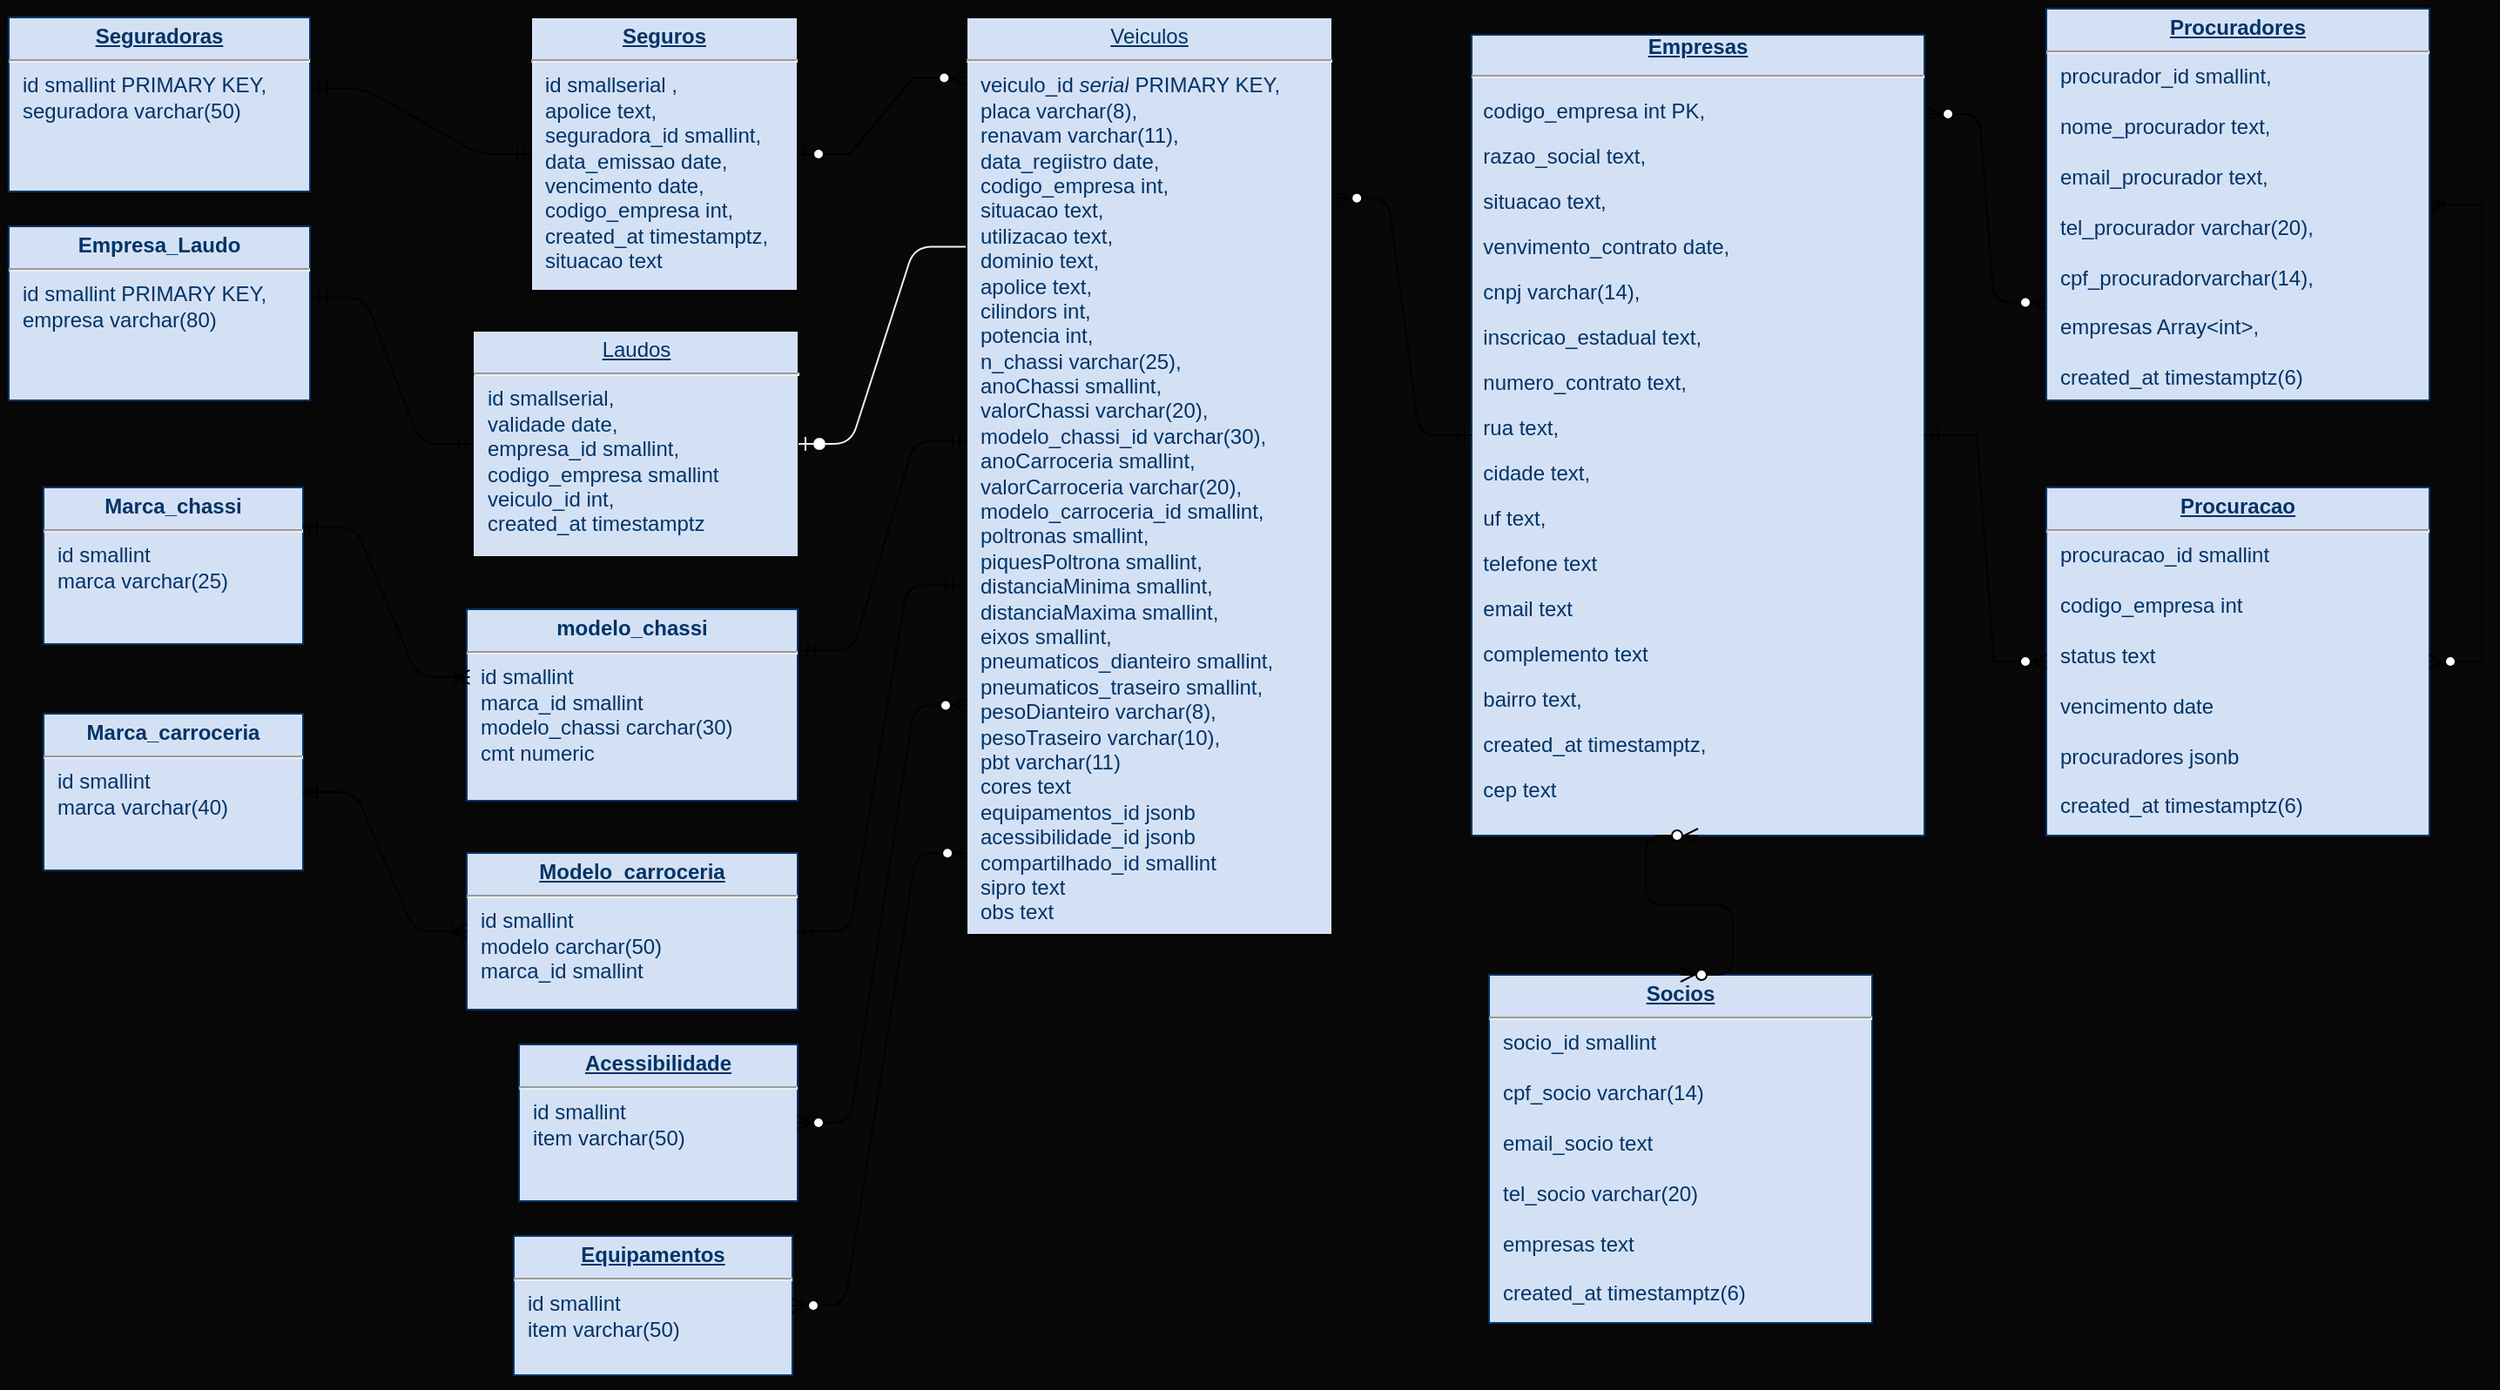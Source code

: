 <mxfile version="15.7.3" type="device"><diagram name="Page-1" id="efa7a0a1-bf9b-a30e-e6df-94a7791c09e9"><mxGraphModel dx="1089" dy="1084" grid="1" gridSize="10" guides="1" tooltips="1" connect="1" arrows="1" fold="1" page="1" pageScale="1" pageWidth="826" pageHeight="1169" background="#080808" math="0" shadow="0"><root><mxCell id="0"/><mxCell id="1" parent="0"/><mxCell id="24" value="&lt;p style=&quot;margin: 0px ; margin-top: 4px ; text-align: center ; text-decoration: underline&quot;&gt;Laudos&lt;/p&gt;&lt;hr&gt;&lt;p style=&quot;margin: 0px ; margin-left: 8px&quot;&gt;id smallserial,&lt;/p&gt;&lt;p style=&quot;margin: 0px ; margin-left: 8px&quot;&gt;validade date,&lt;/p&gt;&lt;p style=&quot;margin: 0px ; margin-left: 8px&quot;&gt;empresa_id smallint,&lt;br&gt;&lt;/p&gt;&lt;p style=&quot;margin: 0px ; margin-left: 8px&quot;&gt;codigo_empresa smallint&lt;/p&gt;&lt;p style=&quot;margin: 0px ; margin-left: 8px&quot;&gt;veiculo_id int,&lt;/p&gt;&lt;p style=&quot;margin: 0px ; margin-left: 8px&quot;&gt;created_at timestamptz&lt;/p&gt;" style="verticalAlign=top;align=left;overflow=fill;fontSize=12;fontFamily=Helvetica;html=1;strokeColor=#000000;shadow=1;fillColor=#D4E1F5;fontColor=#003366;comic=0;" parent="1" vertex="1"><mxGeometry x="416.5" y="260" width="187" height="130" as="geometry"/></mxCell><mxCell id="mA-FU6MCjYA-LWUzOo4A-114" value="&lt;p style=&quot;margin: 4px 0px 0px ; text-align: center&quot;&gt;&lt;strong&gt;Empresa_Laudo&lt;/strong&gt;&lt;/p&gt;&lt;hr&gt;&lt;p style=&quot;margin: 0px ; margin-left: 8px&quot;&gt;id smallint PRIMARY KEY,&lt;/p&gt;&lt;p style=&quot;margin: 0px ; margin-left: 8px&quot;&gt;empresa varchar(80)&lt;/p&gt;&lt;p style=&quot;margin: 0px ; margin-left: 8px&quot;&gt;&lt;br&gt;&lt;/p&gt;&lt;p style=&quot;margin: 0px ; margin-left: 8px&quot;&gt;&lt;br&gt;&lt;/p&gt;" style="verticalAlign=top;align=left;overflow=fill;fontSize=12;fontFamily=Helvetica;html=1;strokeColor=#003366;shadow=1;fillColor=#D4E1F5;fontColor=#003366" parent="1" vertex="1"><mxGeometry x="150" y="200" width="173" height="100" as="geometry"/></mxCell><mxCell id="mA-FU6MCjYA-LWUzOo4A-115" value="&lt;p style=&quot;margin: 4px 0px 0px ; text-align: center ; text-decoration: underline ; line-height: 60%&quot;&gt;&lt;b&gt;&lt;font style=&quot;font-size: 12px&quot;&gt;Empresas&lt;/font&gt;&lt;/b&gt;&lt;/p&gt;&lt;p&gt;&lt;/p&gt;&lt;hr&gt;&lt;p&gt;&lt;/p&gt;&lt;p style=&quot;margin: 0px 0px 0px 8px&quot;&gt;&lt;/p&gt;&lt;p class=&quot;MsoNormal&quot; style=&quot;margin-bottom: 0cm ; margin-bottom: 0.0pt ; line-height: normal&quot;&gt;&amp;nbsp; codigo_empresa&amp;nbsp;&lt;span&gt;int PK,&lt;/span&gt;&lt;span&gt;&amp;nbsp;&amp;nbsp;&lt;/span&gt;&lt;/p&gt;&lt;p class=&quot;MsoNormal&quot; style=&quot;margin-bottom: 0cm ; margin-bottom: 0.0pt ; line-height: normal&quot;&gt;&amp;nbsp; razao_social text,&lt;/p&gt;&lt;p class=&quot;MsoNormal&quot; style=&quot;margin-bottom: 0cm ; margin-bottom: 0.0pt ; line-height: normal&quot;&gt;&amp;nbsp; situacao text,&lt;/p&gt;&lt;p class=&quot;MsoNormal&quot; style=&quot;margin-bottom: 0cm ; margin-bottom: 0.0pt ; line-height: normal&quot;&gt;&amp;nbsp; venvimento_contrato date,&lt;/p&gt;&lt;p class=&quot;MsoNormal&quot; style=&quot;margin-bottom: 0cm ; margin-bottom: 0.0pt ; line-height: normal&quot;&gt;&amp;nbsp; cnpj varchar(14),&lt;/p&gt;&lt;p class=&quot;MsoNormal&quot; style=&quot;margin-bottom: 0cm ; margin-bottom: 0.0pt ; line-height: normal&quot;&gt;&amp;nbsp; inscricao_estadual text,&lt;/p&gt;&lt;p class=&quot;MsoNormal&quot; style=&quot;margin-bottom: 0cm ; margin-bottom: 0.0pt ; line-height: normal&quot;&gt;&amp;nbsp; numero_contrato text,&lt;/p&gt;&lt;p class=&quot;MsoNormal&quot; style=&quot;margin-bottom: 0cm ; margin-bottom: 0.0pt ; line-height: normal&quot;&gt;&amp;nbsp; rua text,&lt;/p&gt;&lt;p class=&quot;MsoNormal&quot; style=&quot;margin-bottom: 0cm ; margin-bottom: 0.0pt ; line-height: normal&quot;&gt;&amp;nbsp; cidade text,&lt;/p&gt;&lt;p class=&quot;MsoNormal&quot; style=&quot;margin-bottom: 0cm ; margin-bottom: 0.0pt ; line-height: normal&quot;&gt;&amp;nbsp; uf text,&lt;/p&gt;&lt;p class=&quot;MsoNormal&quot; style=&quot;margin-bottom: 0cm ; margin-bottom: 0.0pt ; line-height: normal&quot;&gt;&amp;nbsp; telefone text&lt;/p&gt;&lt;p class=&quot;MsoNormal&quot; style=&quot;margin-bottom: 0cm ; margin-bottom: 0.0pt ; line-height: normal&quot;&gt;&amp;nbsp; email text&lt;/p&gt;&lt;p class=&quot;MsoNormal&quot; style=&quot;margin-bottom: 0cm ; margin-bottom: 0.0pt ; line-height: normal&quot;&gt;&amp;nbsp; complemento text&lt;/p&gt;&lt;p class=&quot;MsoNormal&quot; style=&quot;margin-bottom: 0cm ; margin-bottom: 0.0pt ; line-height: normal&quot;&gt;&amp;nbsp; bairro text,&lt;/p&gt;&lt;p class=&quot;MsoNormal&quot; style=&quot;margin-bottom: 0cm ; margin-bottom: 0.0pt ; line-height: normal&quot;&gt;&amp;nbsp; created_at timestamptz,&lt;/p&gt;&lt;p class=&quot;MsoNormal&quot; style=&quot;margin-bottom: 0cm ; margin-bottom: 0.0pt ; line-height: normal&quot;&gt;&amp;nbsp; cep text&lt;/p&gt;&lt;p class=&quot;MsoNormal&quot; style=&quot;margin-bottom: 0cm ; margin-bottom: 0.0pt ; line-height: normal&quot;&gt;&lt;br&gt;&lt;/p&gt;" style="verticalAlign=top;align=left;overflow=fill;fontSize=12;fontFamily=Helvetica;html=1;strokeColor=#003366;shadow=1;fillColor=#D4E1F5;fontColor=#003366" parent="1" vertex="1"><mxGeometry x="990" y="90" width="260" height="460" as="geometry"/></mxCell><mxCell id="mA-FU6MCjYA-LWUzOo4A-118" value="&lt;p style=&quot;margin: 4px 0px 0px ; text-align: center&quot;&gt;&lt;strong&gt;modelo_chassi&lt;/strong&gt;&lt;/p&gt;&lt;hr&gt;&lt;p style=&quot;margin: 0px ; margin-left: 8px&quot;&gt;id smallint&lt;/p&gt;&lt;p style=&quot;margin: 0px ; margin-left: 8px&quot;&gt;marca_id smallint&lt;/p&gt;&lt;p style=&quot;margin: 0px ; margin-left: 8px&quot;&gt;modelo_chassi carchar(30)&lt;/p&gt;&lt;p style=&quot;margin: 0px ; margin-left: 8px&quot;&gt;cmt numeric&lt;/p&gt;" style="verticalAlign=top;align=left;overflow=fill;fontSize=12;fontFamily=Helvetica;html=1;strokeColor=#003366;shadow=1;fillColor=#D4E1F5;fontColor=#003366" parent="1" vertex="1"><mxGeometry x="413" y="420" width="190" height="110" as="geometry"/></mxCell><mxCell id="mA-FU6MCjYA-LWUzOo4A-120" value="" style="edgeStyle=entityRelationEdgeStyle;fontSize=12;html=1;endArrow=ERmandOne;startArrow=ERmandOne;entryX=0;entryY=0.462;entryDx=0;entryDy=0;entryPerimeter=0;exitX=1.009;exitY=0.216;exitDx=0;exitDy=0;exitPerimeter=0;" parent="1" source="mA-FU6MCjYA-LWUzOo4A-118" target="-bVfGDKQqrNFlArXbx4R-29" edge="1"><mxGeometry width="100" height="100" relative="1" as="geometry"><mxPoint x="290" y="920" as="sourcePoint"/><mxPoint x="703.536" y="342.6" as="targetPoint"/></mxGeometry></mxCell><mxCell id="mA-FU6MCjYA-LWUzOo4A-121" value="&lt;p style=&quot;margin: 0px ; margin-top: 4px ; text-align: center ; text-decoration: underline&quot;&gt;&lt;strong&gt;Modelo_carroceria&lt;/strong&gt;&lt;/p&gt;&lt;hr&gt;&lt;p style=&quot;margin: 0px 0px 0px 8px&quot;&gt;id smallint&lt;/p&gt;&lt;p style=&quot;margin: 0px 0px 0px 8px&quot;&gt;modelo carchar(50)&lt;br&gt;&lt;/p&gt;&lt;p style=&quot;margin: 0px 0px 0px 8px&quot;&gt;marca_id smallint&lt;/p&gt;&lt;p style=&quot;margin: 0px 0px 0px 8px&quot;&gt;&lt;br&gt;&lt;/p&gt;" style="verticalAlign=top;align=left;overflow=fill;fontSize=12;fontFamily=Helvetica;html=1;strokeColor=#003366;shadow=1;fillColor=#D4E1F5;fontColor=#003366" parent="1" vertex="1"><mxGeometry x="413" y="560" width="190" height="90" as="geometry"/></mxCell><mxCell id="mA-FU6MCjYA-LWUzOo4A-122" value="&lt;p style=&quot;margin: 0px ; margin-top: 4px ; text-align: center ; text-decoration: underline&quot;&gt;&lt;strong&gt;Equipamentos&lt;/strong&gt;&lt;/p&gt;&lt;hr&gt;&lt;p style=&quot;margin: 0px ; margin-left: 8px&quot;&gt;id smallint&lt;/p&gt;&lt;p style=&quot;margin: 0px ; margin-left: 8px&quot;&gt;item varchar(50)&lt;/p&gt;&lt;p style=&quot;margin: 0px ; margin-left: 8px&quot;&gt;&lt;br&gt;&lt;/p&gt;" style="verticalAlign=top;align=left;overflow=fill;fontSize=12;fontFamily=Helvetica;html=1;strokeColor=#003366;shadow=1;fillColor=#D4E1F5;fontColor=#003366" parent="1" vertex="1"><mxGeometry x="440" y="780" width="160" height="80" as="geometry"/></mxCell><mxCell id="mA-FU6MCjYA-LWUzOo4A-123" value="&lt;p style=&quot;margin: 0px ; margin-top: 4px ; text-align: center ; text-decoration: underline&quot;&gt;&lt;strong&gt;Acessibilidade&lt;/strong&gt;&lt;/p&gt;&lt;hr&gt;&lt;p style=&quot;margin: 0px 0px 0px 8px&quot;&gt;id smallint&lt;/p&gt;&lt;p style=&quot;margin: 0px 0px 0px 8px&quot;&gt;item varchar(50)&lt;/p&gt;&lt;p style=&quot;margin: 0px 0px 0px 8px&quot;&gt;&lt;br&gt;&lt;/p&gt;" style="verticalAlign=top;align=left;overflow=fill;fontSize=12;fontFamily=Helvetica;html=1;strokeColor=#003366;shadow=1;fillColor=#D4E1F5;fontColor=#003366" parent="1" vertex="1"><mxGeometry x="443" y="670" width="160" height="90" as="geometry"/></mxCell><mxCell id="a2EH_Os1BsK_R0DxKzUc-115" value="&lt;p style=&quot;margin: 4px 0px 0px ; text-align: center&quot;&gt;&lt;strong&gt;Marca_chassi&lt;/strong&gt;&lt;/p&gt;&lt;hr&gt;&lt;p style=&quot;margin: 0px ; margin-left: 8px&quot;&gt;id smallint&lt;/p&gt;&lt;p style=&quot;margin: 0px ; margin-left: 8px&quot;&gt;marca varchar(25)&lt;/p&gt;" style="verticalAlign=top;align=left;overflow=fill;fontSize=12;fontFamily=Helvetica;html=1;strokeColor=#003366;shadow=1;fillColor=#D4E1F5;fontColor=#003366" parent="1" vertex="1"><mxGeometry x="170" y="350" width="149" height="90" as="geometry"/></mxCell><mxCell id="a2EH_Os1BsK_R0DxKzUc-118" value="" style="edgeStyle=entityRelationEdgeStyle;fontSize=12;html=1;endArrow=ERzeroToOne;endFill=1;fontFamily=Helvetica;fontColor=rgba(240, 240, 240, 1);align=center;strokeColor=rgba(240, 240, 240, 1);exitX=0;exitY=0.25;exitDx=0;exitDy=0;entryX=1;entryY=0.5;entryDx=0;entryDy=0;" parent="1" source="-bVfGDKQqrNFlArXbx4R-29" target="24" edge="1"><mxGeometry width="100" height="100" relative="1" as="geometry"><mxPoint x="510" y="250" as="sourcePoint"/><mxPoint x="640" y="210" as="targetPoint"/></mxGeometry></mxCell><mxCell id="a2EH_Os1BsK_R0DxKzUc-120" value="" style="edgeStyle=entityRelationEdgeStyle;fontSize=12;html=1;endArrow=ERoneToMany;startArrow=ERmandOne;exitX=1;exitY=0.25;exitDx=0;exitDy=0;entryX=0.009;entryY=0.354;entryDx=0;entryDy=0;entryPerimeter=0;" parent="1" source="a2EH_Os1BsK_R0DxKzUc-115" target="mA-FU6MCjYA-LWUzOo4A-118" edge="1"><mxGeometry width="100" height="100" relative="1" as="geometry"><mxPoint x="120.5" y="880" as="sourcePoint"/><mxPoint x="220.5" y="780" as="targetPoint"/></mxGeometry></mxCell><mxCell id="a2EH_Os1BsK_R0DxKzUc-121" value="" style="edgeStyle=entityRelationEdgeStyle;fontSize=12;html=1;endArrow=ERmandOne;startArrow=ERmandOne;exitX=1.008;exitY=0.409;exitDx=0;exitDy=0;exitPerimeter=0;" parent="1" source="mA-FU6MCjYA-LWUzOo4A-114" target="24" edge="1"><mxGeometry width="100" height="100" relative="1" as="geometry"><mxPoint x="37" y="910" as="sourcePoint"/><mxPoint x="137" y="810" as="targetPoint"/></mxGeometry></mxCell><mxCell id="a2EH_Os1BsK_R0DxKzUc-122" value="&lt;p style=&quot;margin: 0px ; margin-top: 4px ; text-align: center ; text-decoration: underline&quot;&gt;&lt;strong&gt;Seguros&lt;/strong&gt;&lt;/p&gt;&lt;hr&gt;&lt;p style=&quot;margin: 0px ; margin-left: 8px&quot;&gt;id smallserial ,&lt;/p&gt;&lt;p style=&quot;margin: 0px ; margin-left: 8px&quot;&gt;apolice text,&lt;/p&gt;&lt;p style=&quot;margin: 0px ; margin-left: 8px&quot;&gt;seguradora_id smallint,&lt;/p&gt;&lt;p style=&quot;margin: 0px ; margin-left: 8px&quot;&gt;data_emissao date,&lt;/p&gt;&lt;p style=&quot;margin: 0px ; margin-left: 8px&quot;&gt;vencimento date,&lt;/p&gt;&lt;p style=&quot;margin: 0px ; margin-left: 8px&quot;&gt;codigo_empresa int,&lt;/p&gt;&lt;p style=&quot;margin: 0px ; margin-left: 8px&quot;&gt;created_at timestamptz,&lt;/p&gt;&lt;p style=&quot;margin: 0px ; margin-left: 8px&quot;&gt;situacao text&lt;/p&gt;" style="verticalAlign=top;align=left;overflow=fill;fontSize=12;fontFamily=Helvetica;html=1;strokeColor=#000000;shadow=1;fillColor=#D4E1F5;fontColor=#003366;comic=0;" parent="1" vertex="1"><mxGeometry x="450" y="80" width="153" height="157" as="geometry"/></mxCell><mxCell id="a2EH_Os1BsK_R0DxKzUc-123" value="&lt;p style=&quot;margin: 0px ; margin-top: 4px ; text-align: center ; text-decoration: underline&quot;&gt;&lt;strong&gt;Seguradoras&lt;/strong&gt;&lt;/p&gt;&lt;hr&gt;&lt;p style=&quot;margin: 0px ; margin-left: 8px&quot;&gt;id smallint PRIMARY KEY,&lt;/p&gt;&lt;p style=&quot;margin: 0px ; margin-left: 8px&quot;&gt;seguradora varchar(50)&lt;/p&gt;&lt;p style=&quot;margin: 0px ; margin-left: 8px&quot;&gt;&lt;br&gt;&lt;/p&gt;" style="verticalAlign=top;align=left;overflow=fill;fontSize=12;fontFamily=Helvetica;html=1;strokeColor=#003366;shadow=1;fillColor=#D4E1F5;fontColor=#003366" parent="1" vertex="1"><mxGeometry x="150" y="80" width="173" height="100" as="geometry"/></mxCell><mxCell id="a2EH_Os1BsK_R0DxKzUc-124" value="" style="edgeStyle=entityRelationEdgeStyle;fontSize=12;html=1;endArrow=ERmandOne;startArrow=ERmandOne;exitX=1.008;exitY=0.409;exitDx=0;exitDy=0;exitPerimeter=0;" parent="1" source="a2EH_Os1BsK_R0DxKzUc-123" target="a2EH_Os1BsK_R0DxKzUc-122" edge="1"><mxGeometry width="100" height="100" relative="1" as="geometry"><mxPoint x="37" y="772.5" as="sourcePoint"/><mxPoint x="137" y="672.5" as="targetPoint"/></mxGeometry></mxCell><mxCell id="9io4sneAH_tJeQwcw36p-29" value="" style="edgeStyle=entityRelationEdgeStyle;fontSize=12;html=1;endArrow=ERzeroToMany;startArrow=ERmandOne;entryX=1.01;entryY=0.197;entryDx=0;entryDy=0;entryPerimeter=0;exitX=0;exitY=0.5;exitDx=0;exitDy=0;" parent="1" target="-bVfGDKQqrNFlArXbx4R-29" edge="1" source="mA-FU6MCjYA-LWUzOo4A-115"><mxGeometry width="100" height="100" relative="1" as="geometry"><mxPoint x="950" y="215" as="sourcePoint"/><mxPoint x="1060" y="170" as="targetPoint"/></mxGeometry></mxCell><mxCell id="9io4sneAH_tJeQwcw36p-30" value="&lt;p style=&quot;margin: 0px ; margin-top: 4px ; text-align: center ; text-decoration: underline&quot;&gt;&lt;b&gt;Procuracao&lt;/b&gt;&lt;/p&gt;&lt;hr&gt;&lt;p style=&quot;margin: 0px ; margin-left: 8px&quot;&gt;&lt;span&gt;procuracao_id smallint&lt;/span&gt;&lt;/p&gt;&lt;p style=&quot;margin: 0px ; margin-left: 8px&quot;&gt;&lt;span&gt;&lt;br&gt;&lt;/span&gt;&lt;/p&gt;&lt;p style=&quot;margin: 0px ; margin-left: 8px&quot;&gt;&lt;span&gt;codigo_empresa int&lt;/span&gt;&lt;/p&gt;&lt;p style=&quot;margin: 0px ; margin-left: 8px&quot;&gt;&lt;span&gt;&lt;br&gt;&lt;/span&gt;&lt;/p&gt;&lt;p style=&quot;margin: 0px ; margin-left: 8px&quot;&gt;&lt;span&gt;status text&lt;/span&gt;&lt;br&gt;&lt;/p&gt;&lt;p style=&quot;margin: 0px ; margin-left: 8px&quot;&gt;&lt;span&gt;&lt;br&gt;&lt;/span&gt;&lt;/p&gt;&lt;p style=&quot;margin: 0px ; margin-left: 8px&quot;&gt;vencimento date&lt;br&gt;&lt;/p&gt;&lt;p style=&quot;margin: 0px ; margin-left: 8px&quot;&gt;&lt;br&gt;&lt;/p&gt;&lt;p style=&quot;margin: 0px ; margin-left: 8px&quot;&gt;procuradores jsonb&lt;/p&gt;&lt;p style=&quot;margin: 0px ; margin-left: 8px&quot;&gt;&lt;br&gt;&lt;/p&gt;&lt;p style=&quot;margin: 0px ; margin-left: 8px&quot;&gt;created_at timestamptz(6)&lt;/p&gt;&lt;p style=&quot;margin: 0px ; margin-left: 8px&quot;&gt;&lt;br&gt;&lt;/p&gt;&lt;p style=&quot;margin: 0px ; margin-left: 8px&quot;&gt;&lt;br&gt;&lt;/p&gt;" style="verticalAlign=top;align=left;overflow=fill;fontSize=12;fontFamily=Helvetica;html=1;strokeColor=#003366;shadow=1;fillColor=#D4E1F5;fontColor=#003366" parent="1" vertex="1"><mxGeometry x="1320" y="350" width="220" height="200" as="geometry"/></mxCell><mxCell id="9io4sneAH_tJeQwcw36p-47" value="" style="edgeStyle=entityRelationEdgeStyle;fontSize=12;html=1;endArrow=ERzeroToMany;endFill=1;startArrow=ERzeroToMany;exitX=1.006;exitY=0.099;exitDx=0;exitDy=0;exitPerimeter=0;entryX=0;entryY=0.75;entryDx=0;entryDy=0;" parent="1" source="mA-FU6MCjYA-LWUzOo4A-115" target="-bVfGDKQqrNFlArXbx4R-40" edge="1"><mxGeometry width="100" height="100" relative="1" as="geometry"><mxPoint x="1610" y="250" as="sourcePoint"/><mxPoint x="1319.04" y="250.16" as="targetPoint"/></mxGeometry></mxCell><mxCell id="vpDZ-J_t2p6isECQMsmH-29" value="" style="edgeStyle=entityRelationEdgeStyle;fontSize=12;html=1;endArrow=ERzeroToMany;endFill=1;startArrow=ERzeroToMany;entryX=0.005;entryY=0.911;entryDx=0;entryDy=0;entryPerimeter=0;exitX=1;exitY=0.5;exitDx=0;exitDy=0;" parent="1" source="mA-FU6MCjYA-LWUzOo4A-122" target="-bVfGDKQqrNFlArXbx4R-29" edge="1"><mxGeometry width="100" height="100" relative="1" as="geometry"><mxPoint x="600" y="600" as="sourcePoint"/><mxPoint x="701.968" y="648.81" as="targetPoint"/></mxGeometry></mxCell><mxCell id="vpDZ-J_t2p6isECQMsmH-30" value="" style="edgeStyle=entityRelationEdgeStyle;fontSize=12;html=1;endArrow=ERzeroToMany;endFill=1;startArrow=ERzeroToMany;exitX=1;exitY=0.5;exitDx=0;exitDy=0;entryX=0;entryY=0.75;entryDx=0;entryDy=0;" parent="1" source="mA-FU6MCjYA-LWUzOo4A-123" target="-bVfGDKQqrNFlArXbx4R-29" edge="1"><mxGeometry width="100" height="100" relative="1" as="geometry"><mxPoint x="580" y="546.6" as="sourcePoint"/><mxPoint x="708.016" y="511.93" as="targetPoint"/></mxGeometry></mxCell><mxCell id="vpDZ-J_t2p6isECQMsmH-31" value="" style="edgeStyle=entityRelationEdgeStyle;fontSize=12;html=1;endArrow=ERzeroToMany;startArrow=ERzeroToOne;rounded=0;exitX=1;exitY=0.5;exitDx=0;exitDy=0;entryX=-0.004;entryY=0.066;entryDx=0;entryDy=0;entryPerimeter=0;" parent="1" source="a2EH_Os1BsK_R0DxKzUc-122" target="-bVfGDKQqrNFlArXbx4R-29" edge="1"><mxGeometry width="100" height="100" relative="1" as="geometry"><mxPoint x="660" y="430" as="sourcePoint"/><mxPoint x="705.104" y="189.79" as="targetPoint"/></mxGeometry></mxCell><mxCell id="vpDZ-J_t2p6isECQMsmH-34" value="" style="edgeStyle=entityRelationEdgeStyle;fontSize=12;html=1;endArrow=ERoneToMany;startArrow=ERzeroToMany;rounded=0;exitX=1;exitY=0.5;exitDx=0;exitDy=0;entryX=1;entryY=0.5;entryDx=0;entryDy=0;" parent="1" source="9io4sneAH_tJeQwcw36p-30" target="-bVfGDKQqrNFlArXbx4R-40" edge="1"><mxGeometry width="100" height="100" relative="1" as="geometry"><mxPoint x="1150" y="670" as="sourcePoint"/><mxPoint x="1560.0" y="200.0" as="targetPoint"/></mxGeometry></mxCell><mxCell id="MATpa2lQsydQxWaOT6wq-29" value="" style="edgeStyle=entityRelationEdgeStyle;fontSize=12;html=1;endArrow=ERzeroToMany;startArrow=ERmandOne;rounded=0;exitX=1;exitY=0.5;exitDx=0;exitDy=0;entryX=0;entryY=0.5;entryDx=0;entryDy=0;" parent="1" source="mA-FU6MCjYA-LWUzOo4A-115" target="9io4sneAH_tJeQwcw36p-30" edge="1"><mxGeometry width="100" height="100" relative="1" as="geometry"><mxPoint x="1270" y="650" as="sourcePoint"/><mxPoint x="1470" y="600" as="targetPoint"/></mxGeometry></mxCell><mxCell id="MATpa2lQsydQxWaOT6wq-30" value="&lt;p style=&quot;margin: 4px 0px 0px ; text-align: center&quot;&gt;&lt;strong&gt;Marca_carroceria&lt;/strong&gt;&lt;/p&gt;&lt;hr&gt;&lt;p style=&quot;margin: 0px ; margin-left: 8px&quot;&gt;id smallint&lt;/p&gt;&lt;p style=&quot;margin: 0px ; margin-left: 8px&quot;&gt;marca varchar(40)&lt;/p&gt;" style="verticalAlign=top;align=left;overflow=fill;fontSize=12;fontFamily=Helvetica;html=1;strokeColor=#003366;shadow=1;fillColor=#D4E1F5;fontColor=#003366" parent="1" vertex="1"><mxGeometry x="170" y="480" width="149" height="90" as="geometry"/></mxCell><mxCell id="MATpa2lQsydQxWaOT6wq-32" value="&lt;p style=&quot;margin: 0px ; margin-top: 4px ; text-align: center ; text-decoration: underline&quot;&gt;&lt;b&gt;Socios&lt;/b&gt;&lt;/p&gt;&lt;hr&gt;&lt;p style=&quot;margin: 0px ; margin-left: 8px&quot;&gt;&lt;span&gt;socio_id smallint&lt;/span&gt;&lt;/p&gt;&lt;p style=&quot;margin: 0px ; margin-left: 8px&quot;&gt;&lt;span&gt;&lt;br&gt;&lt;/span&gt;&lt;/p&gt;&lt;p style=&quot;margin: 0px ; margin-left: 8px&quot;&gt;&lt;span&gt;cpf_socio varchar(14)&lt;/span&gt;&lt;/p&gt;&lt;p style=&quot;margin: 0px ; margin-left: 8px&quot;&gt;&lt;span&gt;&lt;br&gt;&lt;/span&gt;&lt;/p&gt;&lt;p style=&quot;margin: 0px ; margin-left: 8px&quot;&gt;email_socio text&lt;br&gt;&lt;/p&gt;&lt;p style=&quot;margin: 0px ; margin-left: 8px&quot;&gt;&lt;span&gt;&lt;br&gt;&lt;/span&gt;&lt;/p&gt;&lt;p style=&quot;margin: 0px ; margin-left: 8px&quot;&gt;tel_socio varchar(20)&lt;br&gt;&lt;/p&gt;&lt;p style=&quot;margin: 0px ; margin-left: 8px&quot;&gt;&lt;br&gt;&lt;/p&gt;&lt;p style=&quot;margin: 0px ; margin-left: 8px&quot;&gt;empresas text&lt;/p&gt;&lt;p style=&quot;margin: 0px ; margin-left: 8px&quot;&gt;&lt;br&gt;&lt;/p&gt;&lt;p style=&quot;margin: 0px ; margin-left: 8px&quot;&gt;created_at timestamptz(6)&lt;/p&gt;&lt;p style=&quot;margin: 0px ; margin-left: 8px&quot;&gt;&lt;br&gt;&lt;/p&gt;&lt;p style=&quot;margin: 0px ; margin-left: 8px&quot;&gt;&lt;br&gt;&lt;/p&gt;" style="verticalAlign=top;align=left;overflow=fill;fontSize=12;fontFamily=Helvetica;html=1;strokeColor=#003366;shadow=1;fillColor=#D4E1F5;fontColor=#003366" parent="1" vertex="1"><mxGeometry x="1000" y="630" width="220" height="200" as="geometry"/></mxCell><mxCell id="MATpa2lQsydQxWaOT6wq-33" value="" style="edgeStyle=entityRelationEdgeStyle;fontSize=12;html=1;endArrow=ERmandOne;startArrow=ERmandOne;entryX=-0.019;entryY=0.619;entryDx=0;entryDy=0;exitX=1;exitY=0.5;exitDx=0;exitDy=0;entryPerimeter=0;" parent="1" source="mA-FU6MCjYA-LWUzOo4A-121" target="-bVfGDKQqrNFlArXbx4R-29" edge="1"><mxGeometry width="100" height="100" relative="1" as="geometry"><mxPoint x="580" y="494.16" as="sourcePoint"/><mxPoint x="706" y="454.11" as="targetPoint"/></mxGeometry></mxCell><mxCell id="MATpa2lQsydQxWaOT6wq-34" value="" style="edgeStyle=entityRelationEdgeStyle;fontSize=12;html=1;endArrow=ERoneToMany;startArrow=ERmandOne;entryX=0;entryY=0.5;entryDx=0;entryDy=0;" parent="1" source="MATpa2lQsydQxWaOT6wq-30" target="mA-FU6MCjYA-LWUzOo4A-121" edge="1"><mxGeometry width="100" height="100" relative="1" as="geometry"><mxPoint x="280" y="382.5" as="sourcePoint"/><mxPoint x="441.44" y="398.94" as="targetPoint"/></mxGeometry></mxCell><mxCell id="MATpa2lQsydQxWaOT6wq-35" value="" style="edgeStyle=entityRelationEdgeStyle;fontSize=12;html=1;endArrow=ERzeroToMany;endFill=1;startArrow=ERzeroToMany;exitX=0.5;exitY=1;exitDx=0;exitDy=0;entryX=0.5;entryY=0;entryDx=0;entryDy=0;" parent="1" source="mA-FU6MCjYA-LWUzOo4A-115" target="MATpa2lQsydQxWaOT6wq-32" edge="1"><mxGeometry width="100" height="100" relative="1" as="geometry"><mxPoint x="1250" y="599.44" as="sourcePoint"/><mxPoint x="1327.48" y="720" as="targetPoint"/></mxGeometry></mxCell><mxCell id="-bVfGDKQqrNFlArXbx4R-29" value="&lt;p style=&quot;margin: 0px ; margin-top: 4px ; text-align: center ; text-decoration: underline&quot;&gt;Veiculos&lt;/p&gt;&lt;hr&gt;&lt;p style=&quot;margin: 0px ; margin-left: 8px&quot;&gt;&lt;span style=&quot;background-color: rgb(212 , 225 , 245)&quot;&gt;veiculo_id&amp;nbsp;&lt;/span&gt;&lt;span style=&quot;font-style: italic&quot;&gt;serial&lt;/span&gt;&lt;span style=&quot;background-color: rgb(212 , 225 , 245)&quot;&gt;&amp;nbsp;PRIMARY KEY,&lt;/span&gt;&lt;br&gt;&lt;span style=&quot;background-color: rgb(212 , 225 , 245)&quot;&gt;placa varchar(8),&lt;/span&gt;&lt;br&gt;&lt;span style=&quot;background-color: rgb(212 , 225 , 245)&quot;&gt;renavam varchar(11),&lt;/span&gt;&lt;br&gt;&lt;span style=&quot;background-color: rgb(212 , 225 , 245)&quot;&gt;data_regiistro date,&lt;/span&gt;&lt;br&gt;&lt;span style=&quot;background-color: rgb(212 , 225 , 245)&quot;&gt;codigo_empresa int,&lt;/span&gt;&lt;/p&gt;&lt;p style=&quot;margin: 0px ; margin-left: 8px&quot;&gt;&lt;span style=&quot;background-color: rgb(212 , 225 , 245)&quot;&gt;situacao text,&lt;/span&gt;&lt;/p&gt;&lt;p style=&quot;margin: 0px ; margin-left: 8px&quot;&gt;&lt;span style=&quot;background-color: rgb(212 , 225 , 245)&quot;&gt;utilizacao text,&lt;/span&gt;&lt;br&gt;&lt;span style=&quot;background-color: rgb(212 , 225 , 245)&quot;&gt;dominio text,&lt;/span&gt;&lt;/p&gt;&lt;p style=&quot;margin: 0px ; margin-left: 8px&quot;&gt;&lt;span style=&quot;background-color: rgb(212 , 225 , 245)&quot;&gt;apolice text,&lt;/span&gt;&lt;span style=&quot;background-color: rgb(212 , 225 , 245)&quot;&gt;&lt;br&gt;&lt;/span&gt;&lt;/p&gt;&lt;p style=&quot;margin: 0px ; margin-left: 8px&quot;&gt;&lt;span style=&quot;background-color: rgb(212 , 225 , 245)&quot;&gt;cilindors int,&lt;/span&gt;&lt;/p&gt;&lt;p style=&quot;margin: 0px ; margin-left: 8px&quot;&gt;&lt;span style=&quot;background-color: rgb(212 , 225 , 245)&quot;&gt;potencia int,&lt;/span&gt;&lt;/p&gt;&lt;p style=&quot;margin: 0px ; margin-left: 8px&quot;&gt;&lt;span style=&quot;background-color: rgb(212 , 225 , 245)&quot;&gt;n_chassi varchar(25),&lt;/span&gt;&lt;span style=&quot;background-color: rgb(212 , 225 , 245)&quot;&gt;&lt;br&gt;&lt;/span&gt;&lt;/p&gt;&lt;p style=&quot;margin: 0px ; margin-left: 8px&quot;&gt;&lt;span style=&quot;background-color: rgb(212 , 225 , 245)&quot;&gt;anoChassi smallint,&lt;/span&gt;&lt;br&gt;&lt;span style=&quot;background-color: rgb(212 , 225 , 245)&quot;&gt;valorChassi varchar(20),&lt;/span&gt;&lt;br&gt;&lt;/p&gt;&lt;p style=&quot;margin: 0px ; margin-left: 8px&quot;&gt;&lt;span style=&quot;background-color: rgb(212 , 225 , 245)&quot;&gt;modelo_chassi_id varchar(30),&lt;/span&gt;&lt;br&gt;&lt;span style=&quot;background-color: rgb(212 , 225 , 245)&quot;&gt;anoCarroceria smallint,&lt;/span&gt;&lt;br&gt;&lt;span style=&quot;background-color: rgb(212 , 225 , 245)&quot;&gt;valorCarroceria varchar(20),&lt;/span&gt;&lt;/p&gt;&lt;p style=&quot;margin: 0px ; margin-left: 8px&quot;&gt;&lt;span style=&quot;background-color: rgb(212 , 225 , 245)&quot;&gt;modelo_carroceria_id smallint,&lt;/span&gt;&lt;br&gt;&lt;span style=&quot;background-color: rgb(212 , 225 , 245)&quot;&gt;poltronas smallint,&lt;/span&gt;&lt;span style=&quot;background-color: rgb(212 , 225 , 245)&quot;&gt;&lt;br&gt;&lt;/span&gt;&lt;/p&gt;&lt;p style=&quot;margin: 0px ; margin-left: 8px&quot;&gt;&lt;span style=&quot;background-color: rgb(212 , 225 , 245)&quot;&gt;piquesPoltrona smallint,&lt;/span&gt;&lt;span style=&quot;background-color: rgb(212 , 225 , 245)&quot;&gt;&lt;br&gt;&lt;/span&gt;&lt;/p&gt;&lt;p style=&quot;margin: 0px ; margin-left: 8px&quot;&gt;&lt;span style=&quot;background-color: rgb(212 , 225 , 245)&quot;&gt;distanciaMinima smallint,&lt;/span&gt;&lt;br&gt;&lt;span style=&quot;background-color: rgb(212 , 225 , 245)&quot;&gt;distanciaMaxima smallint,&lt;/span&gt;&lt;br&gt;&lt;span style=&quot;background-color: rgb(212 , 225 , 245)&quot;&gt;eixos smallint,&lt;/span&gt;&lt;span style=&quot;background-color: rgb(212 , 225 , 245)&quot;&gt;&lt;br&gt;&lt;/span&gt;&lt;/p&gt;&lt;p style=&quot;margin: 0px ; margin-left: 8px&quot;&gt;&lt;span style=&quot;background-color: rgb(212 , 225 , 245)&quot;&gt;pneumaticos_dianteiro smallint,&lt;/span&gt;&lt;/p&gt;&lt;p style=&quot;margin: 0px ; margin-left: 8px&quot;&gt;&lt;span style=&quot;background-color: rgb(212 , 225 , 245)&quot;&gt;pneumaticos_traseiro smallint,&lt;/span&gt;&lt;span style=&quot;background-color: rgb(212 , 225 , 245)&quot;&gt;&lt;br&gt;&lt;/span&gt;&lt;/p&gt;&lt;p style=&quot;margin: 0px ; margin-left: 8px&quot;&gt;&lt;span style=&quot;background-color: rgb(212 , 225 , 245)&quot;&gt;pesoDianteiro varchar(8),&lt;/span&gt;&lt;br&gt;&lt;span style=&quot;background-color: rgb(212 , 225 , 245)&quot;&gt;pesoTraseiro varchar(10),&lt;/span&gt;&lt;br&gt;&lt;span style=&quot;background-color: rgb(212 , 225 , 245)&quot;&gt;pbt varchar(11)&lt;/span&gt;&lt;/p&gt;&lt;p style=&quot;margin: 0px ; margin-left: 8px&quot;&gt;&lt;span style=&quot;background-color: rgb(212 , 225 , 245)&quot;&gt;cores text&lt;/span&gt;&lt;br&gt;&lt;span style=&quot;background-color: rgb(212 , 225 , 245)&quot;&gt;equipamentos_id jsonb&lt;/span&gt;&lt;br&gt;&lt;/p&gt;&lt;p style=&quot;margin: 0px ; margin-left: 8px&quot;&gt;&lt;span style=&quot;background-color: rgb(212 , 225 , 245)&quot;&gt;acessibilidade_id jsonb&lt;/span&gt;&lt;span style=&quot;background-color: rgb(212 , 225 , 245)&quot;&gt;&lt;br&gt;&lt;/span&gt;&lt;/p&gt;&lt;p style=&quot;margin: 0px ; margin-left: 8px&quot;&gt;&lt;span style=&quot;background-color: rgb(212 , 225 , 245)&quot;&gt;compartilhado_id smallint&lt;/span&gt;&lt;span style=&quot;background-color: rgb(212 , 225 , 245)&quot;&gt;&lt;br&gt;&lt;/span&gt;&lt;/p&gt;&lt;p style=&quot;margin: 0px ; margin-left: 8px&quot;&gt;&lt;span style=&quot;background-color: rgb(212 , 225 , 245)&quot;&gt;sipro text&lt;/span&gt;&lt;/p&gt;&lt;p style=&quot;margin: 0px ; margin-left: 8px&quot;&gt;&lt;span style=&quot;background-color: rgb(212 , 225 , 245)&quot;&gt;obs text&lt;/span&gt;&lt;/p&gt;&lt;p style=&quot;margin: 0px ; margin-left: 8px&quot;&gt;&lt;span style=&quot;background-color: rgb(212 , 225 , 245)&quot;&gt;&lt;br&gt;&lt;/span&gt;&lt;/p&gt;&lt;p style=&quot;margin: 0px ; margin-left: 8px&quot;&gt;&lt;span style=&quot;background-color: rgb(212 , 225 , 245)&quot;&gt;&lt;br&gt;&lt;/span&gt;&lt;/p&gt;&lt;p style=&quot;margin: 0px ; margin-left: 8px&quot;&gt;&lt;br&gt;&lt;/p&gt;" style="verticalAlign=top;align=left;overflow=fill;fontSize=12;fontFamily=Helvetica;html=1;strokeColor=#000000;shadow=1;fillColor=#D4E1F5;fontColor=#003366;comic=0;" vertex="1" parent="1"><mxGeometry x="700" y="80" width="210" height="527" as="geometry"/></mxCell><mxCell id="-bVfGDKQqrNFlArXbx4R-40" value="&lt;p style=&quot;margin: 0px ; margin-top: 4px ; text-align: center ; text-decoration: underline&quot;&gt;&lt;b&gt;Procuradores&lt;/b&gt;&lt;/p&gt;&lt;hr&gt;&lt;p style=&quot;margin: 0px ; margin-left: 8px&quot;&gt;&lt;span&gt;procurador_id smallint,&lt;/span&gt;&lt;/p&gt;&lt;p style=&quot;margin: 0px ; margin-left: 8px&quot;&gt;&lt;span&gt;&lt;br&gt;&lt;/span&gt;&lt;/p&gt;&lt;p style=&quot;margin: 0px ; margin-left: 8px&quot;&gt;&lt;span&gt;nome_procurador text,&lt;/span&gt;&lt;br&gt;&lt;/p&gt;&lt;p style=&quot;margin: 0px ; margin-left: 8px&quot;&gt;&lt;br&gt;&lt;/p&gt;&lt;p style=&quot;margin: 0px ; margin-left: 8px&quot;&gt;email_procurador text,&lt;span&gt;&lt;br&gt;&lt;/span&gt;&lt;/p&gt;&lt;p style=&quot;margin: 0px ; margin-left: 8px&quot;&gt;&lt;br&gt;&lt;/p&gt;&lt;p style=&quot;margin: 0px ; margin-left: 8px&quot;&gt;tel_procurador varchar(20),&lt;br&gt;&lt;/p&gt;&lt;p style=&quot;margin: 0px ; margin-left: 8px&quot;&gt;&lt;br&gt;&lt;/p&gt;&lt;p style=&quot;margin: 0px ; margin-left: 8px&quot;&gt;&lt;span&gt;cpf_procuradorvarchar(14),&lt;/span&gt;&lt;/p&gt;&lt;p style=&quot;margin: 0px ; margin-left: 8px&quot;&gt;&lt;span&gt;&lt;br&gt;&lt;/span&gt;&lt;/p&gt;&lt;p style=&quot;margin: 0px ; margin-left: 8px&quot;&gt;&lt;span&gt;empresas Array&amp;lt;int&amp;gt;,&lt;/span&gt;&lt;/p&gt;&lt;p style=&quot;margin: 0px ; margin-left: 8px&quot;&gt;&lt;span&gt;&lt;br&gt;&lt;/span&gt;&lt;/p&gt;&lt;p style=&quot;margin: 0px ; margin-left: 8px&quot;&gt;&lt;span&gt;created_at timestamptz(6)&lt;/span&gt;&lt;br&gt;&lt;/p&gt;&lt;p style=&quot;margin: 0px ; margin-left: 8px&quot;&gt;&lt;br&gt;&lt;/p&gt;&lt;p style=&quot;margin: 0px ; margin-left: 8px&quot;&gt;&lt;br&gt;&lt;/p&gt;" style="verticalAlign=top;align=left;overflow=fill;fontSize=12;fontFamily=Helvetica;html=1;strokeColor=#003366;shadow=1;fillColor=#D4E1F5;fontColor=#003366" vertex="1" parent="1"><mxGeometry x="1320" y="75" width="220" height="225" as="geometry"/></mxCell></root></mxGraphModel></diagram></mxfile>
